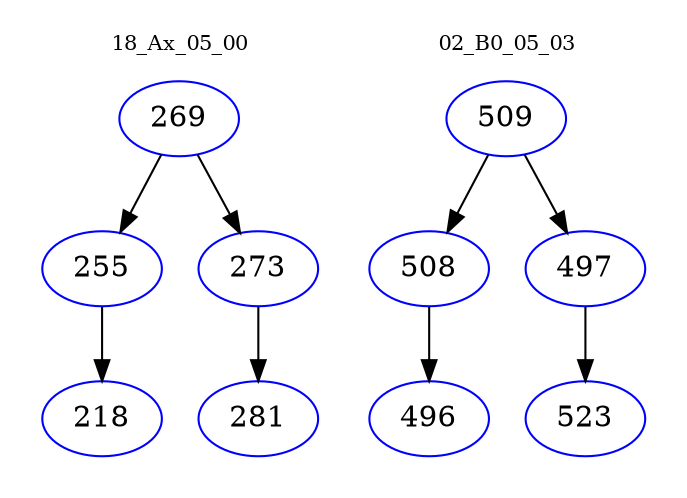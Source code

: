 digraph{
subgraph cluster_0 {
color = white
label = "18_Ax_05_00";
fontsize=10;
T0_269 [label="269", color="blue"]
T0_269 -> T0_255 [color="black"]
T0_255 [label="255", color="blue"]
T0_255 -> T0_218 [color="black"]
T0_218 [label="218", color="blue"]
T0_269 -> T0_273 [color="black"]
T0_273 [label="273", color="blue"]
T0_273 -> T0_281 [color="black"]
T0_281 [label="281", color="blue"]
}
subgraph cluster_1 {
color = white
label = "02_B0_05_03";
fontsize=10;
T1_509 [label="509", color="blue"]
T1_509 -> T1_508 [color="black"]
T1_508 [label="508", color="blue"]
T1_508 -> T1_496 [color="black"]
T1_496 [label="496", color="blue"]
T1_509 -> T1_497 [color="black"]
T1_497 [label="497", color="blue"]
T1_497 -> T1_523 [color="black"]
T1_523 [label="523", color="blue"]
}
}
